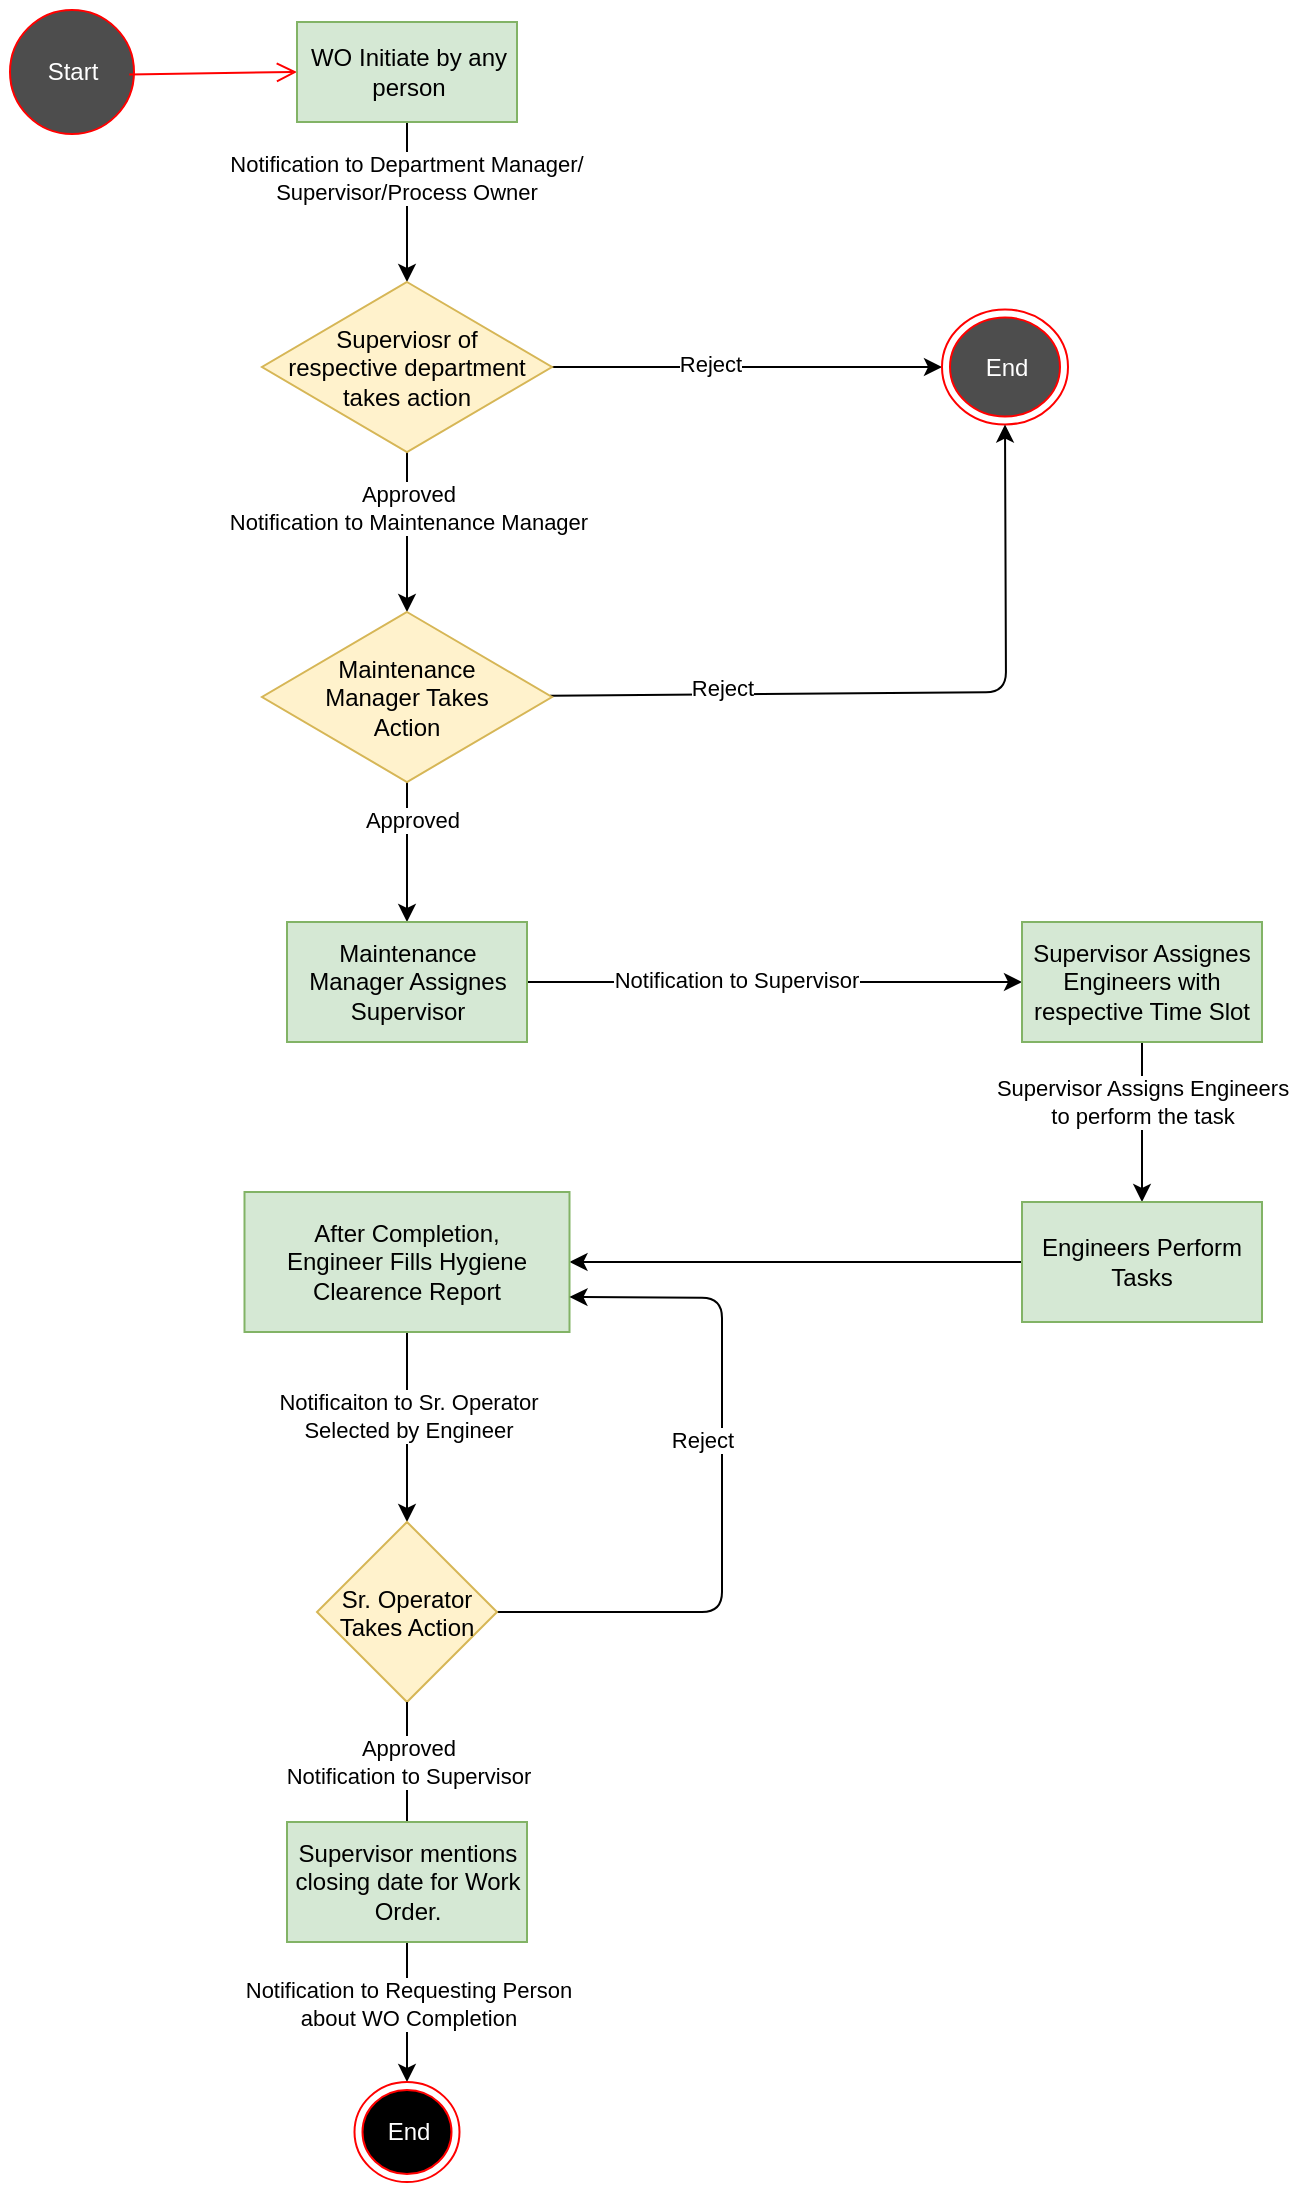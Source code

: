 <mxfile>
    <diagram id="lHEIugwYl2CMUb5VQgna" name="Page-1">
        <mxGraphModel dx="1002" dy="557" grid="1" gridSize="10" guides="1" tooltips="1" connect="1" arrows="1" fold="1" page="1" pageScale="1" pageWidth="827" pageHeight="1169" background="#FFFFFF" math="0" shadow="0">
            <root>
                <mxCell id="0"/>
                <mxCell id="1" parent="0"/>
                <mxCell id="3" value="Start" style="ellipse;html=1;shape=startState;fillColor=#4D4D4D;strokeColor=#ff0000;fontColor=#FFFFFF;" parent="1" vertex="1">
                    <mxGeometry x="60" y="20" width="70" height="70" as="geometry"/>
                </mxCell>
                <mxCell id="4" value="" style="html=1;verticalAlign=bottom;endArrow=open;endSize=8;strokeColor=#ff0000;entryX=0;entryY=0.5;entryDx=0;entryDy=0;exitX=0.909;exitY=0.517;exitDx=0;exitDy=0;exitPerimeter=0;" parent="1" source="3" target="5" edge="1">
                    <mxGeometry relative="1" as="geometry">
                        <mxPoint x="425" y="120" as="targetPoint"/>
                        <mxPoint x="130" y="60" as="sourcePoint"/>
                    </mxGeometry>
                </mxCell>
                <mxCell id="9" value="" style="edgeStyle=none;html=1;" parent="1" source="5" target="8" edge="1">
                    <mxGeometry relative="1" as="geometry"/>
                </mxCell>
                <mxCell id="25" value="&lt;font color=&quot;#000000&quot;&gt;Notification to Department Manager/&lt;br&gt;Supervisor/Process Owner&lt;br&gt;&lt;/font&gt;" style="edgeLabel;html=1;align=center;verticalAlign=middle;resizable=0;points=[];fontColor=#FFFFFF;" parent="9" vertex="1" connectable="0">
                    <mxGeometry x="-0.316" y="-1" relative="1" as="geometry">
                        <mxPoint as="offset"/>
                    </mxGeometry>
                </mxCell>
                <mxCell id="5" value="WO Initiate by any&lt;br&gt;person" style="html=1;fillColor=#d5e8d4;strokeColor=#82b366;" parent="1" vertex="1">
                    <mxGeometry x="207.5" y="30" width="110" height="50" as="geometry"/>
                </mxCell>
                <mxCell id="14" value="" style="edgeStyle=none;html=1;" parent="1" source="8" target="12" edge="1">
                    <mxGeometry relative="1" as="geometry"/>
                </mxCell>
                <mxCell id="26" value="Reject" style="edgeLabel;html=1;align=center;verticalAlign=middle;resizable=0;points=[];fontColor=#000000;" parent="14" vertex="1" connectable="0">
                    <mxGeometry x="-0.193" y="2" relative="1" as="geometry">
                        <mxPoint as="offset"/>
                    </mxGeometry>
                </mxCell>
                <mxCell id="16" value="" style="edgeStyle=none;html=1;" parent="1" source="8" target="15" edge="1">
                    <mxGeometry relative="1" as="geometry"/>
                </mxCell>
                <mxCell id="27" value="Approved&lt;br&gt;Notification to Maintenance Manager" style="edgeLabel;html=1;align=center;verticalAlign=middle;resizable=0;points=[];fontColor=#000000;" parent="16" vertex="1" connectable="0">
                    <mxGeometry x="-0.312" y="-4" relative="1" as="geometry">
                        <mxPoint x="4" as="offset"/>
                    </mxGeometry>
                </mxCell>
                <mxCell id="8" value="Superviosr of&lt;br&gt;respective department&lt;br&gt;takes action" style="rhombus;whiteSpace=wrap;html=1;fillColor=#fff2cc;strokeColor=#d6b656;" parent="1" vertex="1">
                    <mxGeometry x="190" y="160" width="145" height="85" as="geometry"/>
                </mxCell>
                <mxCell id="12" value="End" style="ellipse;html=1;shape=endState;fillColor=#4D4D4D;strokeColor=#ff0000;fontColor=#FFFFFF;" parent="1" vertex="1">
                    <mxGeometry x="530" y="173.75" width="63" height="57.5" as="geometry"/>
                </mxCell>
                <mxCell id="17" style="edgeStyle=none;html=1;entryX=0.5;entryY=1;entryDx=0;entryDy=0;" parent="1" source="15" target="12" edge="1">
                    <mxGeometry relative="1" as="geometry">
                        <Array as="points">
                            <mxPoint x="562" y="365"/>
                        </Array>
                    </mxGeometry>
                </mxCell>
                <mxCell id="28" value="Reject" style="edgeLabel;html=1;align=center;verticalAlign=middle;resizable=0;points=[];fontColor=#000000;" parent="17" vertex="1" connectable="0">
                    <mxGeometry x="-0.527" y="3" relative="1" as="geometry">
                        <mxPoint as="offset"/>
                    </mxGeometry>
                </mxCell>
                <mxCell id="19" value="" style="edgeStyle=none;html=1;" parent="1" source="15" target="18" edge="1">
                    <mxGeometry relative="1" as="geometry"/>
                </mxCell>
                <mxCell id="29" value="Approved" style="edgeLabel;html=1;align=center;verticalAlign=middle;resizable=0;points=[];fontColor=#000000;" parent="19" vertex="1" connectable="0">
                    <mxGeometry x="-0.444" y="2" relative="1" as="geometry">
                        <mxPoint y="-1" as="offset"/>
                    </mxGeometry>
                </mxCell>
                <mxCell id="15" value="Maintenance&lt;br&gt;Manager Takes&lt;br&gt;Action" style="rhombus;whiteSpace=wrap;html=1;fillColor=#fff2cc;strokeColor=#d6b656;" parent="1" vertex="1">
                    <mxGeometry x="190" y="325" width="145" height="85" as="geometry"/>
                </mxCell>
                <mxCell id="21" value="" style="edgeStyle=none;html=1;" parent="1" source="18" target="20" edge="1">
                    <mxGeometry relative="1" as="geometry"/>
                </mxCell>
                <mxCell id="30" value="Notification to Supervisor" style="edgeLabel;html=1;align=center;verticalAlign=middle;resizable=0;points=[];fontColor=#000000;" parent="21" vertex="1" connectable="0">
                    <mxGeometry x="-0.149" y="1" relative="1" as="geometry">
                        <mxPoint x="-1" as="offset"/>
                    </mxGeometry>
                </mxCell>
                <mxCell id="18" value="Maintenance Manager Assignes&lt;br&gt;Supervisor" style="whiteSpace=wrap;html=1;fillColor=#d5e8d4;strokeColor=#82b366;" parent="1" vertex="1">
                    <mxGeometry x="202.5" y="480" width="120" height="60" as="geometry"/>
                </mxCell>
                <mxCell id="23" value="" style="edgeStyle=none;html=1;" parent="1" source="20" target="22" edge="1">
                    <mxGeometry relative="1" as="geometry"/>
                </mxCell>
                <mxCell id="31" value="Supervisor Assigns Engineers&lt;br&gt;to perform the task" style="edgeLabel;html=1;align=center;verticalAlign=middle;resizable=0;points=[];fontColor=#000000;" parent="23" vertex="1" connectable="0">
                    <mxGeometry x="-0.469" relative="1" as="geometry">
                        <mxPoint y="9" as="offset"/>
                    </mxGeometry>
                </mxCell>
                <mxCell id="20" value="Supervisor Assignes&lt;br&gt;Engineers with&lt;br&gt;respective Time Slot" style="whiteSpace=wrap;html=1;fillColor=#d5e8d4;strokeColor=#82b366;" parent="1" vertex="1">
                    <mxGeometry x="570" y="480" width="120" height="60" as="geometry"/>
                </mxCell>
                <mxCell id="35" value="" style="edgeStyle=none;html=1;fontColor=#000000;" parent="1" source="22" target="34" edge="1">
                    <mxGeometry relative="1" as="geometry"/>
                </mxCell>
                <mxCell id="22" value="Engineers Perform Tasks" style="whiteSpace=wrap;html=1;fillColor=#d5e8d4;strokeColor=#82b366;" parent="1" vertex="1">
                    <mxGeometry x="570" y="620" width="120" height="60" as="geometry"/>
                </mxCell>
                <mxCell id="37" value="" style="html=1;fontColor=#000000;entryX=0.5;entryY=0;entryDx=0;entryDy=0;" parent="1" source="34" target="40" edge="1">
                    <mxGeometry relative="1" as="geometry">
                        <mxPoint x="262.5" y="770" as="targetPoint"/>
                    </mxGeometry>
                </mxCell>
                <mxCell id="39" value="Notificaiton to Sr. Operator&lt;br&gt;Selected by Engineer" style="edgeLabel;html=1;align=center;verticalAlign=middle;resizable=0;points=[];fontColor=#000000;" parent="37" vertex="1" connectable="0">
                    <mxGeometry x="-0.356" y="3" relative="1" as="geometry">
                        <mxPoint x="-3" y="11" as="offset"/>
                    </mxGeometry>
                </mxCell>
                <mxCell id="34" value="After Completion, &lt;br&gt;Engineer Fills Hygiene Clearence Report" style="whiteSpace=wrap;html=1;fillColor=#d5e8d4;strokeColor=#82b366;" parent="1" vertex="1">
                    <mxGeometry x="181.25" y="615" width="162.5" height="70" as="geometry"/>
                </mxCell>
                <mxCell id="44" value="" style="edgeStyle=none;html=1;fontColor=#000000;entryX=1;entryY=0.75;entryDx=0;entryDy=0;" parent="1" source="40" target="34" edge="1">
                    <mxGeometry relative="1" as="geometry">
                        <mxPoint x="340" y="665" as="targetPoint"/>
                        <Array as="points">
                            <mxPoint x="420" y="825"/>
                            <mxPoint x="420" y="668"/>
                        </Array>
                    </mxGeometry>
                </mxCell>
                <mxCell id="45" value="&lt;font color=&quot;#000000&quot;&gt;Reject&lt;br&gt;&lt;/font&gt;" style="edgeLabel;html=1;align=center;verticalAlign=middle;resizable=0;points=[];fontColor=#FFFFFF;" parent="44" vertex="1" connectable="0">
                    <mxGeometry x="-0.255" y="-2" relative="1" as="geometry">
                        <mxPoint x="-12" y="-70" as="offset"/>
                    </mxGeometry>
                </mxCell>
                <mxCell id="48" value="" style="edgeStyle=none;html=1;fontColor=#000000;entryX=0.5;entryY=0;entryDx=0;entryDy=0;startArrow=none;" parent="1" source="52" target="51" edge="1">
                    <mxGeometry relative="1" as="geometry">
                        <mxPoint x="262.5" y="965" as="targetPoint"/>
                    </mxGeometry>
                </mxCell>
                <mxCell id="55" value="Notification to Requesting Person&lt;br&gt;about WO Completion" style="edgeLabel;html=1;align=center;verticalAlign=middle;resizable=0;points=[];" vertex="1" connectable="0" parent="48">
                    <mxGeometry x="-0.417" y="1" relative="1" as="geometry">
                        <mxPoint x="-1" y="10" as="offset"/>
                    </mxGeometry>
                </mxCell>
                <mxCell id="40" value="Sr. Operator&#10;Takes Action" style="rhombus;fillColor=#fff2cc;strokeColor=#d6b656;" parent="1" vertex="1">
                    <mxGeometry x="217.5" y="780" width="90" height="90" as="geometry"/>
                </mxCell>
                <mxCell id="51" value="End" style="ellipse;html=1;shape=endState;fillColor=#000000;strokeColor=#ff0000;fontColor=#FFFFFF;" parent="1" vertex="1">
                    <mxGeometry x="236.25" y="1060" width="52.5" height="50" as="geometry"/>
                </mxCell>
                <mxCell id="53" value="" style="edgeStyle=none;html=1;fontColor=#000000;entryX=0.5;entryY=0;entryDx=0;entryDy=0;endArrow=none;" edge="1" parent="1" source="40" target="52">
                    <mxGeometry relative="1" as="geometry">
                        <mxPoint x="262.5" y="1030" as="targetPoint"/>
                        <mxPoint x="262.5" y="870" as="sourcePoint"/>
                    </mxGeometry>
                </mxCell>
                <mxCell id="54" value="Approved&lt;br&gt;Notification to Supervisor" style="edgeLabel;html=1;align=center;verticalAlign=middle;resizable=0;points=[];fontColor=#000000;" vertex="1" connectable="0" parent="53">
                    <mxGeometry x="-0.6" y="-2" relative="1" as="geometry">
                        <mxPoint x="2" y="18" as="offset"/>
                    </mxGeometry>
                </mxCell>
                <mxCell id="52" value="Supervisor mentions closing date for Work Order." style="whiteSpace=wrap;html=1;fillColor=#d5e8d4;strokeColor=#82b366;" vertex="1" parent="1">
                    <mxGeometry x="202.5" y="930" width="120" height="60" as="geometry"/>
                </mxCell>
            </root>
        </mxGraphModel>
    </diagram>
</mxfile>